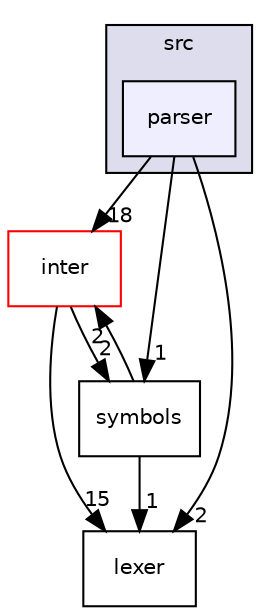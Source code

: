 digraph "src/parser" {
  compound=true
  node [ fontsize="10", fontname="Helvetica"];
  edge [ labelfontsize="10", labelfontname="Helvetica"];
  subgraph clusterdir_68267d1309a1af8e8297ef4c3efbcdba {
    graph [ bgcolor="#ddddee", pencolor="black", label="src" fontname="Helvetica", fontsize="10", URL="dir_68267d1309a1af8e8297ef4c3efbcdba.html"]
  dir_6cd8491d143eb218b70983dbdb3c58bc [shape=box, label="parser", style="filled", fillcolor="#eeeeff", pencolor="black", URL="dir_6cd8491d143eb218b70983dbdb3c58bc.html"];
  }
  dir_2784c640fb918da2e498159a8a27910b [shape=box label="inter" fillcolor="white" style="filled" color="red" URL="dir_2784c640fb918da2e498159a8a27910b.html"];
  dir_e1aa690b4af0a0538ec65649b0390051 [shape=box label="lexer" URL="dir_e1aa690b4af0a0538ec65649b0390051.html"];
  dir_cef51615834c82f258e5db725e9c36e8 [shape=box label="symbols" URL="dir_cef51615834c82f258e5db725e9c36e8.html"];
  dir_2784c640fb918da2e498159a8a27910b->dir_e1aa690b4af0a0538ec65649b0390051 [headlabel="15", labeldistance=1.5 headhref="dir_000001_000005.html"];
  dir_2784c640fb918da2e498159a8a27910b->dir_cef51615834c82f258e5db725e9c36e8 [headlabel="2", labeldistance=1.5 headhref="dir_000001_000007.html"];
  dir_6cd8491d143eb218b70983dbdb3c58bc->dir_2784c640fb918da2e498159a8a27910b [headlabel="18", labeldistance=1.5 headhref="dir_000006_000001.html"];
  dir_6cd8491d143eb218b70983dbdb3c58bc->dir_e1aa690b4af0a0538ec65649b0390051 [headlabel="2", labeldistance=1.5 headhref="dir_000006_000005.html"];
  dir_6cd8491d143eb218b70983dbdb3c58bc->dir_cef51615834c82f258e5db725e9c36e8 [headlabel="1", labeldistance=1.5 headhref="dir_000006_000007.html"];
  dir_cef51615834c82f258e5db725e9c36e8->dir_2784c640fb918da2e498159a8a27910b [headlabel="2", labeldistance=1.5 headhref="dir_000007_000001.html"];
  dir_cef51615834c82f258e5db725e9c36e8->dir_e1aa690b4af0a0538ec65649b0390051 [headlabel="1", labeldistance=1.5 headhref="dir_000007_000005.html"];
}
